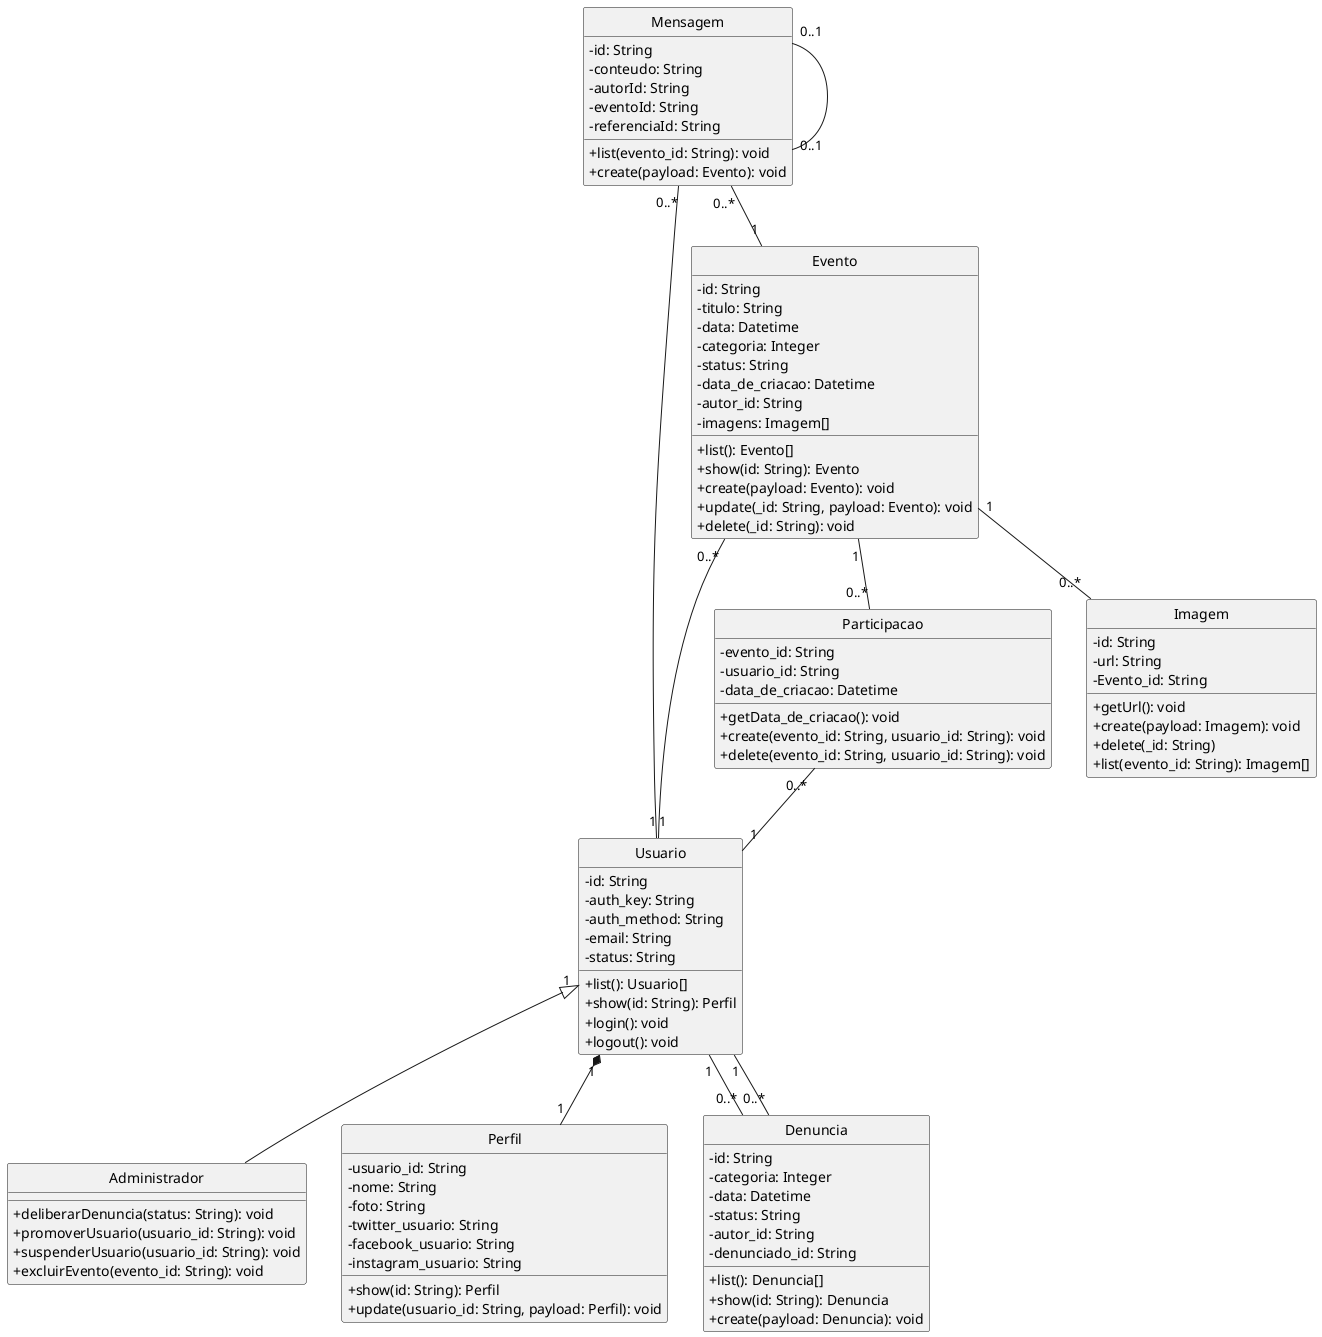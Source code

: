 @startuml

skinparam classAttributeIconSize 0
hide circle

class Usuario {
  -id: String
  -auth_key: String
  -auth_method: String
  -email: String
  -status: String
  +list(): Usuario[]
  +show(id: String): Perfil
  +login(): void
  +logout(): void
}

class Administrador {
  +deliberarDenuncia(status: String): void
  +promoverUsuario(usuario_id: String): void
  +suspenderUsuario(usuario_id: String): void
  +excluirEvento(evento_id: String): void
}

class Perfil {
  -usuario_id: String
  -nome: String
  -foto: String
  -twitter_usuario: String
  -facebook_usuario: String
  -instagram_usuario: String
  +show(id: String): Perfil
  +update(usuario_id: String, payload: Perfil): void
}

class Denuncia {
  -id: String
  -categoria: Integer
  -data: Datetime
  -status: String
  -autor_id: String
  -denunciado_id: String
  +list(): Denuncia[]
  +show(id: String): Denuncia
  +create(payload: Denuncia): void
}

class Evento {
  -id: String
  -titulo: String
  -data: Datetime
  -categoria: Integer
  -status: String
  -data_de_criacao: Datetime
  -autor_id: String
  -imagens: Imagem[]
  +list(): Evento[]
  +show(id: String): Evento
  +create(payload: Evento): void
  +update(_id: String, payload: Evento): void
  +delete(_id: String): void
}

class Participacao {
  -evento_id: String
  -usuario_id: String
  -data_de_criacao: Datetime
  +getData_de_criacao(): void
  +create(evento_id: String, usuario_id: String): void
  +delete(evento_id: String, usuario_id: String): void
}

class Imagem {
  -id: String
  -url: String
  -Evento_id: String
  +getUrl(): void
  +create(payload: Imagem): void
  +delete(_id: String)
  +list(evento_id: String): Imagem[]
}

class Mensagem {
  -id: String
  -conteudo: String
  -autorId: String
  -eventoId: String
  -referenciaId: String
  +list(evento_id: String): void
  +create(payload: Evento): void
}

Usuario "1" *-- "1" Perfil
Usuario "1" <|-- Administrador

Evento "1" -- "0..*" Imagem
Evento "0..*" -- "1" Usuario

Participacao "0..*" -- "1" Usuario
Evento "1" -- "0..*" Participacao

Usuario "1" -- "0..*" Denuncia
Usuario "1" -- "0..*" Denuncia

Mensagem "0..*" -- "1" Evento
Mensagem "0..*" -- "1" Usuario
Mensagem "0..1" -- "0..1" Mensagem

@enduml